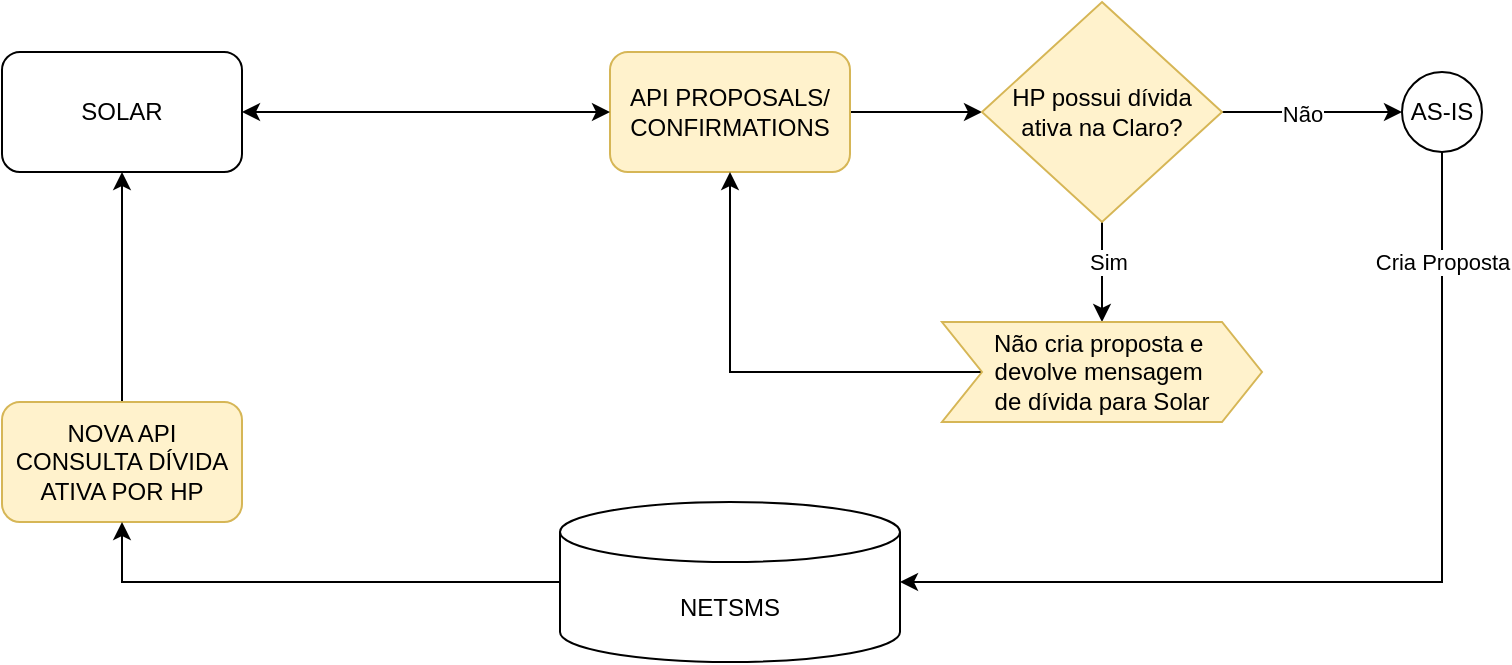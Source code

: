 <mxfile version="25.0.3" pages="2">
  <diagram name="Página-1" id="BcrtO9cki5YRa_V8KFar">
    <mxGraphModel dx="1050" dy="522" grid="1" gridSize="10" guides="1" tooltips="1" connect="1" arrows="1" fold="1" page="1" pageScale="1" pageWidth="827" pageHeight="1169" math="0" shadow="0">
      <root>
        <mxCell id="0" />
        <mxCell id="1" parent="0" />
        <mxCell id="K_rCwbfdzwNDt4s5ID4d-12" style="edgeStyle=orthogonalEdgeStyle;rounded=0;orthogonalLoop=1;jettySize=auto;html=1;entryX=0;entryY=0.5;entryDx=0;entryDy=0;" edge="1" parent="1" source="JonUtI2A8_VO-_GTD89V-1" target="JonUtI2A8_VO-_GTD89V-2">
          <mxGeometry relative="1" as="geometry" />
        </mxCell>
        <mxCell id="JonUtI2A8_VO-_GTD89V-1" value="API PROPOSALS/&lt;div&gt;CONFIRMATIONS&lt;/div&gt;" style="rounded=1;whiteSpace=wrap;html=1;fillColor=#fff2cc;strokeColor=#d6b656;" parent="1" vertex="1">
          <mxGeometry x="354" y="35" width="120" height="60" as="geometry" />
        </mxCell>
        <mxCell id="K_rCwbfdzwNDt4s5ID4d-3" style="edgeStyle=orthogonalEdgeStyle;rounded=0;orthogonalLoop=1;jettySize=auto;html=1;entryX=0;entryY=0.5;entryDx=0;entryDy=0;" edge="1" parent="1" source="JonUtI2A8_VO-_GTD89V-2" target="K_rCwbfdzwNDt4s5ID4d-2">
          <mxGeometry relative="1" as="geometry" />
        </mxCell>
        <mxCell id="K_rCwbfdzwNDt4s5ID4d-4" value="Não" style="edgeLabel;html=1;align=center;verticalAlign=middle;resizable=0;points=[];" vertex="1" connectable="0" parent="K_rCwbfdzwNDt4s5ID4d-3">
          <mxGeometry x="-0.116" y="-1" relative="1" as="geometry">
            <mxPoint as="offset" />
          </mxGeometry>
        </mxCell>
        <mxCell id="K_rCwbfdzwNDt4s5ID4d-7" style="edgeStyle=orthogonalEdgeStyle;rounded=0;orthogonalLoop=1;jettySize=auto;html=1;entryX=0.5;entryY=0;entryDx=0;entryDy=0;" edge="1" parent="1" source="JonUtI2A8_VO-_GTD89V-2" target="K_rCwbfdzwNDt4s5ID4d-6">
          <mxGeometry relative="1" as="geometry" />
        </mxCell>
        <mxCell id="K_rCwbfdzwNDt4s5ID4d-8" value="Sim" style="edgeLabel;html=1;align=center;verticalAlign=middle;resizable=0;points=[];" vertex="1" connectable="0" parent="K_rCwbfdzwNDt4s5ID4d-7">
          <mxGeometry x="-0.208" y="3" relative="1" as="geometry">
            <mxPoint as="offset" />
          </mxGeometry>
        </mxCell>
        <mxCell id="JonUtI2A8_VO-_GTD89V-2" value="HP possui dívida ativa na Claro?" style="rhombus;whiteSpace=wrap;html=1;fillColor=#fff2cc;strokeColor=#d6b656;" parent="1" vertex="1">
          <mxGeometry x="540" y="10" width="120" height="110" as="geometry" />
        </mxCell>
        <mxCell id="K_rCwbfdzwNDt4s5ID4d-2" value="AS-IS" style="ellipse;whiteSpace=wrap;html=1;aspect=fixed;" vertex="1" parent="1">
          <mxGeometry x="750" y="45" width="40" height="40" as="geometry" />
        </mxCell>
        <mxCell id="K_rCwbfdzwNDt4s5ID4d-10" style="edgeStyle=orthogonalEdgeStyle;rounded=0;orthogonalLoop=1;jettySize=auto;html=1;entryX=0.5;entryY=1;entryDx=0;entryDy=0;" edge="1" parent="1" source="K_rCwbfdzwNDt4s5ID4d-6" target="JonUtI2A8_VO-_GTD89V-1">
          <mxGeometry relative="1" as="geometry" />
        </mxCell>
        <mxCell id="K_rCwbfdzwNDt4s5ID4d-6" value="Não cria proposta e&amp;nbsp;&lt;div&gt;devolve mensagem&amp;nbsp;&lt;/div&gt;&lt;div&gt;de dívida para Solar&lt;/div&gt;" style="shape=step;perimeter=stepPerimeter;whiteSpace=wrap;html=1;fixedSize=1;fillColor=#fff2cc;strokeColor=#d6b656;" vertex="1" parent="1">
          <mxGeometry x="520" y="170" width="160" height="50" as="geometry" />
        </mxCell>
        <mxCell id="K_rCwbfdzwNDt4s5ID4d-11" style="edgeStyle=orthogonalEdgeStyle;rounded=0;orthogonalLoop=1;jettySize=auto;html=1;entryX=0;entryY=0.5;entryDx=0;entryDy=0;startArrow=classic;startFill=1;" edge="1" parent="1" source="K_rCwbfdzwNDt4s5ID4d-9" target="JonUtI2A8_VO-_GTD89V-1">
          <mxGeometry relative="1" as="geometry" />
        </mxCell>
        <mxCell id="K_rCwbfdzwNDt4s5ID4d-9" value="SOLAR" style="rounded=1;whiteSpace=wrap;html=1;" vertex="1" parent="1">
          <mxGeometry x="50" y="35" width="120" height="60" as="geometry" />
        </mxCell>
        <mxCell id="K_rCwbfdzwNDt4s5ID4d-15" style="edgeStyle=orthogonalEdgeStyle;rounded=0;orthogonalLoop=1;jettySize=auto;html=1;entryX=0.5;entryY=1;entryDx=0;entryDy=0;" edge="1" parent="1" source="K_rCwbfdzwNDt4s5ID4d-13" target="K_rCwbfdzwNDt4s5ID4d-9">
          <mxGeometry relative="1" as="geometry" />
        </mxCell>
        <mxCell id="K_rCwbfdzwNDt4s5ID4d-13" value="NOVA API CONSULTA DÍVIDA ATIVA POR HP" style="rounded=1;whiteSpace=wrap;html=1;fillColor=#fff2cc;strokeColor=#d6b656;" vertex="1" parent="1">
          <mxGeometry x="50" y="210" width="120" height="60" as="geometry" />
        </mxCell>
        <mxCell id="K_rCwbfdzwNDt4s5ID4d-18" style="edgeStyle=orthogonalEdgeStyle;rounded=0;orthogonalLoop=1;jettySize=auto;html=1;entryX=0.5;entryY=1;entryDx=0;entryDy=0;" edge="1" parent="1" source="K_rCwbfdzwNDt4s5ID4d-16" target="K_rCwbfdzwNDt4s5ID4d-13">
          <mxGeometry relative="1" as="geometry" />
        </mxCell>
        <mxCell id="K_rCwbfdzwNDt4s5ID4d-16" value="NETSMS" style="shape=cylinder3;whiteSpace=wrap;html=1;boundedLbl=1;backgroundOutline=1;size=15;" vertex="1" parent="1">
          <mxGeometry x="329" y="260" width="170" height="80" as="geometry" />
        </mxCell>
        <mxCell id="K_rCwbfdzwNDt4s5ID4d-17" style="edgeStyle=orthogonalEdgeStyle;rounded=0;orthogonalLoop=1;jettySize=auto;html=1;entryX=1;entryY=0.5;entryDx=0;entryDy=0;entryPerimeter=0;" edge="1" parent="1" source="K_rCwbfdzwNDt4s5ID4d-2" target="K_rCwbfdzwNDt4s5ID4d-16">
          <mxGeometry relative="1" as="geometry">
            <Array as="points">
              <mxPoint x="770" y="300" />
            </Array>
          </mxGeometry>
        </mxCell>
        <mxCell id="K_rCwbfdzwNDt4s5ID4d-19" value="Cria Proposta" style="edgeLabel;html=1;align=center;verticalAlign=middle;resizable=0;points=[];" vertex="1" connectable="0" parent="K_rCwbfdzwNDt4s5ID4d-17">
          <mxGeometry x="0.013" y="-1" relative="1" as="geometry">
            <mxPoint x="31" y="-159" as="offset" />
          </mxGeometry>
        </mxCell>
      </root>
    </mxGraphModel>
  </diagram>
  <diagram name="v2" id="k_1SBGnI6G_EwhSvQORA">
    <mxGraphModel dx="1050" dy="522" grid="1" gridSize="10" guides="1" tooltips="1" connect="1" arrows="1" fold="1" page="1" pageScale="1" pageWidth="827" pageHeight="1169" math="0" shadow="0">
      <root>
        <mxCell id="lnWBR2oNgjtiAcYFXZq3-0" />
        <mxCell id="lnWBR2oNgjtiAcYFXZq3-1" parent="lnWBR2oNgjtiAcYFXZq3-0" />
        <mxCell id="lnWBR2oNgjtiAcYFXZq3-12" style="edgeStyle=orthogonalEdgeStyle;rounded=0;orthogonalLoop=1;jettySize=auto;html=1;entryX=0;entryY=0.5;entryDx=0;entryDy=0;startArrow=classic;startFill=1;" edge="1" parent="lnWBR2oNgjtiAcYFXZq3-1" source="lnWBR2oNgjtiAcYFXZq3-13">
          <mxGeometry relative="1" as="geometry">
            <mxPoint x="354" y="65" as="targetPoint" />
          </mxGeometry>
        </mxCell>
        <mxCell id="lnWBR2oNgjtiAcYFXZq3-13" value="SOLAR" style="rounded=1;whiteSpace=wrap;html=1;" vertex="1" parent="lnWBR2oNgjtiAcYFXZq3-1">
          <mxGeometry x="50" y="35" width="120" height="60" as="geometry" />
        </mxCell>
        <mxCell id="lnWBR2oNgjtiAcYFXZq3-15" value="NOVA API CONSULTA DÍVIDA ATIVA POR HP" style="rounded=1;whiteSpace=wrap;html=1;fillColor=#fff2cc;strokeColor=#d6b656;" vertex="1" parent="lnWBR2oNgjtiAcYFXZq3-1">
          <mxGeometry x="354" y="35" width="120" height="60" as="geometry" />
        </mxCell>
        <mxCell id="lnWBR2oNgjtiAcYFXZq3-16" style="edgeStyle=orthogonalEdgeStyle;rounded=0;orthogonalLoop=1;jettySize=auto;html=1;entryX=0.5;entryY=1;entryDx=0;entryDy=0;" edge="1" parent="lnWBR2oNgjtiAcYFXZq3-1" source="lnWBR2oNgjtiAcYFXZq3-17" target="lnWBR2oNgjtiAcYFXZq3-15">
          <mxGeometry relative="1" as="geometry" />
        </mxCell>
        <mxCell id="lnWBR2oNgjtiAcYFXZq3-17" value="NETSMS" style="shape=cylinder3;whiteSpace=wrap;html=1;boundedLbl=1;backgroundOutline=1;size=15;" vertex="1" parent="lnWBR2oNgjtiAcYFXZq3-1">
          <mxGeometry x="329" y="150" width="170" height="80" as="geometry" />
        </mxCell>
      </root>
    </mxGraphModel>
  </diagram>
</mxfile>
